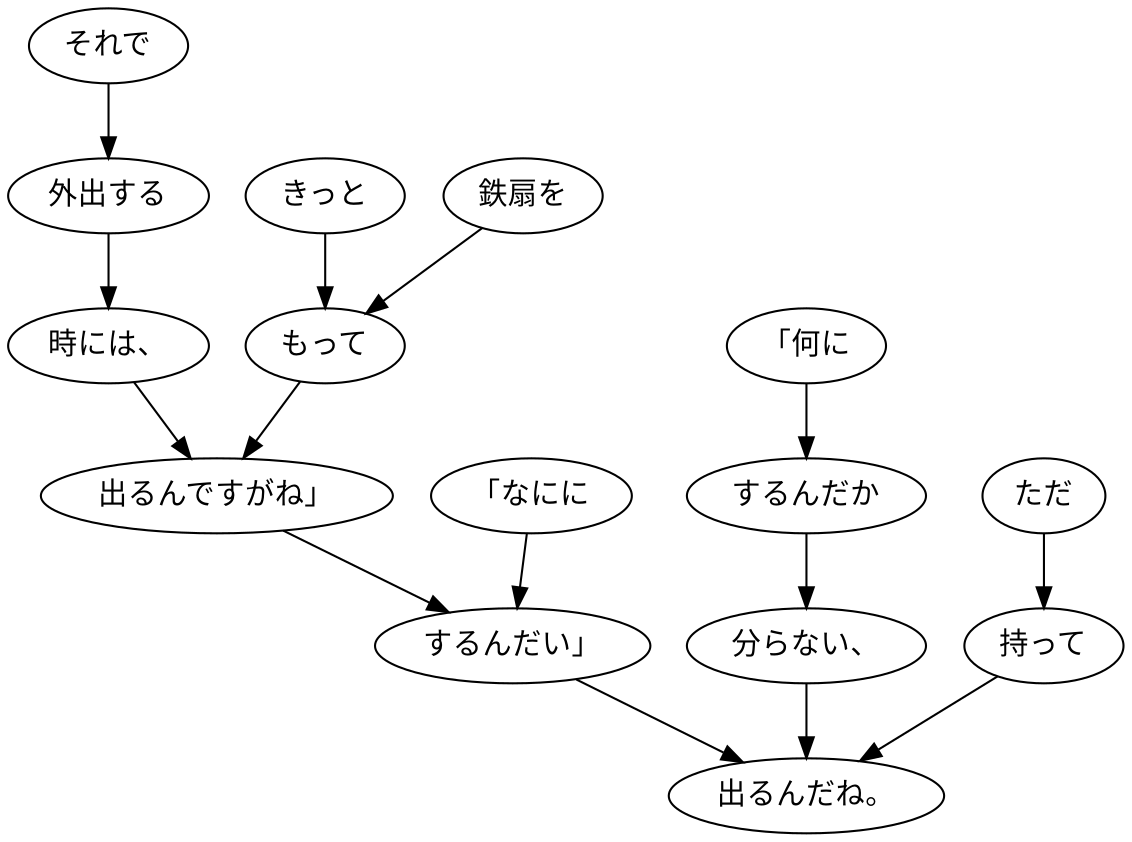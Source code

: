 digraph graph1750 {
	node0 [label="それで"];
	node1 [label="外出する"];
	node2 [label="時には、"];
	node3 [label="きっと"];
	node4 [label="鉄扇を"];
	node5 [label="もって"];
	node6 [label="出るんですがね」"];
	node7 [label="「なにに"];
	node8 [label="するんだい」"];
	node9 [label="「何に"];
	node10 [label="するんだか"];
	node11 [label="分らない、"];
	node12 [label="ただ"];
	node13 [label="持って"];
	node14 [label="出るんだね。"];
	node0 -> node1;
	node1 -> node2;
	node2 -> node6;
	node3 -> node5;
	node4 -> node5;
	node5 -> node6;
	node6 -> node8;
	node7 -> node8;
	node8 -> node14;
	node9 -> node10;
	node10 -> node11;
	node11 -> node14;
	node12 -> node13;
	node13 -> node14;
}
